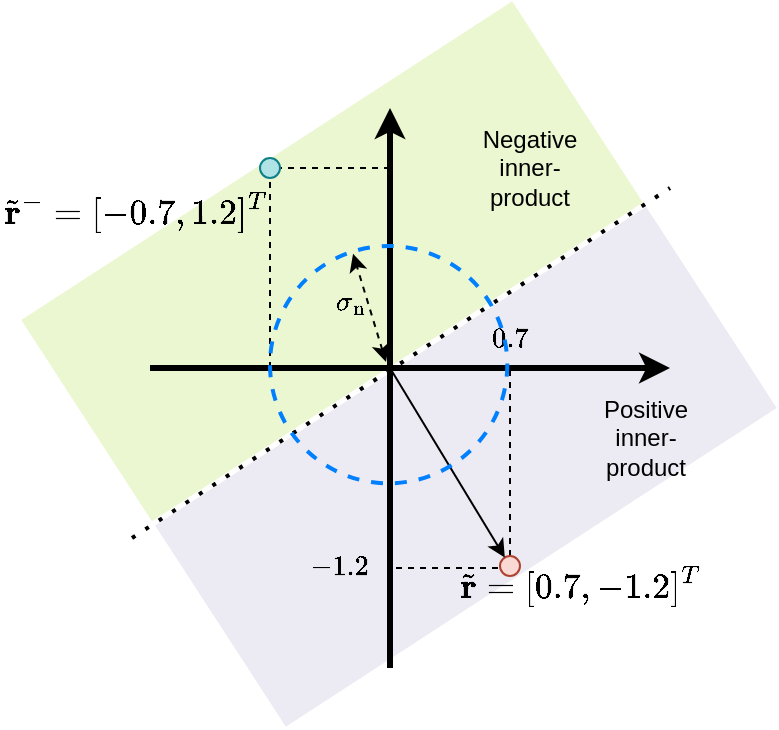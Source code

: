 <mxfile version="26.0.16">
  <diagram name="Page-1" id="bSVfVOIN05Wjje3fzcJq">
    <mxGraphModel dx="588" dy="239" grid="1" gridSize="10" guides="1" tooltips="1" connect="1" arrows="1" fold="1" page="1" pageScale="1" pageWidth="850" pageHeight="1100" math="1" shadow="0">
      <root>
        <mxCell id="0" />
        <mxCell id="1" parent="0" />
        <mxCell id="wXYuB6-1cLsU_kx4qp1B-16" value="" style="rounded=0;whiteSpace=wrap;html=1;rotation=57;strokeColor=none;fillColor=#d0cee2;opacity=40;movable=1;resizable=1;rotatable=1;deletable=1;editable=1;locked=0;connectable=1;" vertex="1" parent="1">
          <mxGeometry x="318" y="143" width="119.95" height="292.7" as="geometry" />
        </mxCell>
        <mxCell id="wXYuB6-1cLsU_kx4qp1B-17" value="" style="rounded=0;whiteSpace=wrap;html=1;rotation=57;strokeColor=none;fillColor=#cdeb8b;opacity=40;" vertex="1" parent="1">
          <mxGeometry x="251.05" y="40.3" width="119.95" height="292.7" as="geometry" />
        </mxCell>
        <mxCell id="wXYuB6-1cLsU_kx4qp1B-1" value="" style="endArrow=classic;html=1;rounded=0;strokeWidth=3;movable=0;resizable=0;rotatable=0;deletable=0;editable=0;locked=1;connectable=0;" edge="1" parent="1">
          <mxGeometry width="50" height="50" relative="1" as="geometry">
            <mxPoint x="340" y="390" as="sourcePoint" />
            <mxPoint x="340" y="110" as="targetPoint" />
          </mxGeometry>
        </mxCell>
        <mxCell id="wXYuB6-1cLsU_kx4qp1B-2" value="" style="endArrow=classic;html=1;rounded=0;strokeWidth=3;movable=0;resizable=0;rotatable=0;deletable=0;editable=0;locked=1;connectable=0;" edge="1" parent="1">
          <mxGeometry width="50" height="50" relative="1" as="geometry">
            <mxPoint x="220" y="240" as="sourcePoint" />
            <mxPoint x="480" y="240" as="targetPoint" />
          </mxGeometry>
        </mxCell>
        <mxCell id="wXYuB6-1cLsU_kx4qp1B-3" value="" style="endArrow=none;dashed=1;html=1;rounded=0;" edge="1" parent="1">
          <mxGeometry width="50" height="50" relative="1" as="geometry">
            <mxPoint x="400" y="340" as="sourcePoint" />
            <mxPoint x="400" y="240" as="targetPoint" />
          </mxGeometry>
        </mxCell>
        <mxCell id="wXYuB6-1cLsU_kx4qp1B-4" value="&lt;font style=&quot;font-size: 15px;&quot;&gt;$$\tilde{\mathbf{r}} = [0.7, -1.2]^T$$&lt;/font&gt;" style="text;html=1;align=center;verticalAlign=middle;whiteSpace=wrap;rounded=0;" vertex="1" parent="1">
          <mxGeometry x="405" y="334" width="60" height="30" as="geometry" />
        </mxCell>
        <mxCell id="wXYuB6-1cLsU_kx4qp1B-5" value="" style="endArrow=none;dashed=1;html=1;rounded=0;" edge="1" parent="1">
          <mxGeometry width="50" height="50" relative="1" as="geometry">
            <mxPoint x="400" y="340" as="sourcePoint" />
            <mxPoint x="340" y="340" as="targetPoint" />
          </mxGeometry>
        </mxCell>
        <mxCell id="wXYuB6-1cLsU_kx4qp1B-6" value="" style="ellipse;whiteSpace=wrap;html=1;aspect=fixed;fillColor=#fad9d5;strokeColor=#ae4132;" vertex="1" parent="1">
          <mxGeometry x="395" y="334" width="10" height="10" as="geometry" />
        </mxCell>
        <mxCell id="wXYuB6-1cLsU_kx4qp1B-8" value="$$0.7$$" style="text;html=1;align=center;verticalAlign=middle;whiteSpace=wrap;rounded=0;" vertex="1" parent="1">
          <mxGeometry x="370" y="210" width="60" height="30" as="geometry" />
        </mxCell>
        <mxCell id="wXYuB6-1cLsU_kx4qp1B-9" value="$$-1.2$$" style="text;html=1;align=center;verticalAlign=middle;whiteSpace=wrap;rounded=0;" vertex="1" parent="1">
          <mxGeometry x="285" y="324" width="60" height="30" as="geometry" />
        </mxCell>
        <mxCell id="wXYuB6-1cLsU_kx4qp1B-11" value="" style="endArrow=none;dashed=1;html=1;rounded=0;" edge="1" parent="1">
          <mxGeometry width="50" height="50" relative="1" as="geometry">
            <mxPoint x="280" y="240" as="sourcePoint" />
            <mxPoint x="280" y="140" as="targetPoint" />
          </mxGeometry>
        </mxCell>
        <mxCell id="wXYuB6-1cLsU_kx4qp1B-12" value="" style="endArrow=none;dashed=1;html=1;rounded=0;" edge="1" parent="1">
          <mxGeometry width="50" height="50" relative="1" as="geometry">
            <mxPoint x="340" y="140" as="sourcePoint" />
            <mxPoint x="280" y="140" as="targetPoint" />
          </mxGeometry>
        </mxCell>
        <mxCell id="wXYuB6-1cLsU_kx4qp1B-14" value="" style="endArrow=none;dashed=1;html=1;dashPattern=1 3;strokeWidth=2;rounded=0;" edge="1" parent="1">
          <mxGeometry width="50" height="50" relative="1" as="geometry">
            <mxPoint x="211" y="325" as="sourcePoint" />
            <mxPoint x="480" y="150" as="targetPoint" />
          </mxGeometry>
        </mxCell>
        <mxCell id="wXYuB6-1cLsU_kx4qp1B-10" value="" style="ellipse;whiteSpace=wrap;html=1;aspect=fixed;fillColor=#b0e3e6;strokeColor=#0e8088;fillStyle=auto;" vertex="1" parent="1">
          <mxGeometry x="275" y="135" width="10" height="10" as="geometry" />
        </mxCell>
        <mxCell id="wXYuB6-1cLsU_kx4qp1B-19" value="&lt;span style=&quot;caret-color: rgb(0, 0, 0); color: rgb(0, 0, 0); font-family: Helvetica; font-size: 15px; font-style: normal; font-variant-caps: normal; font-weight: 400; letter-spacing: normal; text-align: center; text-indent: 0px; text-transform: none; white-space: normal; word-spacing: 0px; -webkit-text-stroke-width: 0px; background-color: rgb(251, 251, 251); text-decoration: none; float: none; display: inline !important;&quot;&gt;$$\tilde{\mathbf{r}}^{-} = [-0.7, 1.2]^T$$&lt;/span&gt;" style="text;whiteSpace=wrap;html=1;" vertex="1" parent="1">
          <mxGeometry x="145" y="130" width="270" height="40" as="geometry" />
        </mxCell>
        <mxCell id="wXYuB6-1cLsU_kx4qp1B-20" value="" style="endArrow=classic;html=1;rounded=0;" edge="1" parent="1" target="wXYuB6-1cLsU_kx4qp1B-6">
          <mxGeometry width="50" height="50" relative="1" as="geometry">
            <mxPoint x="340" y="240" as="sourcePoint" />
            <mxPoint x="160" y="274" as="targetPoint" />
          </mxGeometry>
        </mxCell>
        <mxCell id="wXYuB6-1cLsU_kx4qp1B-21" value="Positive inner-product" style="text;html=1;align=center;verticalAlign=middle;whiteSpace=wrap;rounded=0;" vertex="1" parent="1">
          <mxGeometry x="437.95" y="260" width="60" height="30" as="geometry" />
        </mxCell>
        <mxCell id="wXYuB6-1cLsU_kx4qp1B-22" value="Negative inner-product" style="text;html=1;align=center;verticalAlign=middle;whiteSpace=wrap;rounded=0;" vertex="1" parent="1">
          <mxGeometry x="380" y="125" width="60" height="30" as="geometry" />
        </mxCell>
        <mxCell id="wXYuB6-1cLsU_kx4qp1B-23" value="" style="ellipse;whiteSpace=wrap;html=1;aspect=fixed;movable=1;resizable=1;rotatable=1;deletable=1;editable=1;locked=0;connectable=1;dashed=1;strokeWidth=2;strokeColor=#007FFF;fillColor=none;" vertex="1" parent="1">
          <mxGeometry x="280" y="179" width="118.65" height="118.65" as="geometry" />
        </mxCell>
        <mxCell id="wXYuB6-1cLsU_kx4qp1B-26" value="" style="endArrow=classic;startArrow=classic;html=1;rounded=0;entryX=0.35;entryY=0.041;entryDx=0;entryDy=0;entryPerimeter=0;dashed=1;" edge="1" parent="1">
          <mxGeometry width="50" height="50" relative="1" as="geometry">
            <mxPoint x="338" y="237" as="sourcePoint" />
            <mxPoint x="321.528" y="182.865" as="targetPoint" />
          </mxGeometry>
        </mxCell>
        <mxCell id="wXYuB6-1cLsU_kx4qp1B-27" value="$$\sigma_\mathrm{n}$$" style="text;html=1;align=center;verticalAlign=middle;whiteSpace=wrap;rounded=0;" vertex="1" parent="1">
          <mxGeometry x="291" y="192" width="60" height="30" as="geometry" />
        </mxCell>
      </root>
    </mxGraphModel>
  </diagram>
</mxfile>
